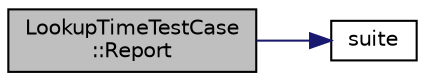 digraph "LookupTimeTestCase::Report"
{
  edge [fontname="Helvetica",fontsize="10",labelfontname="Helvetica",labelfontsize="10"];
  node [fontname="Helvetica",fontsize="10",shape=record];
  rankdir="LR";
  Node1 [label="LookupTimeTestCase\l::Report",height=0.2,width=0.4,color="black", fillcolor="grey75", style="filled", fontcolor="black"];
  Node1 -> Node2 [color="midnightblue",fontsize="10",style="solid"];
  Node2 [label="suite",height=0.2,width=0.4,color="black", fillcolor="white", style="filled",URL="$da/dff/type-id-test-suite_8cc.html#ab4acb0fe33ca0947f675eed6196ed8ca"];
}
